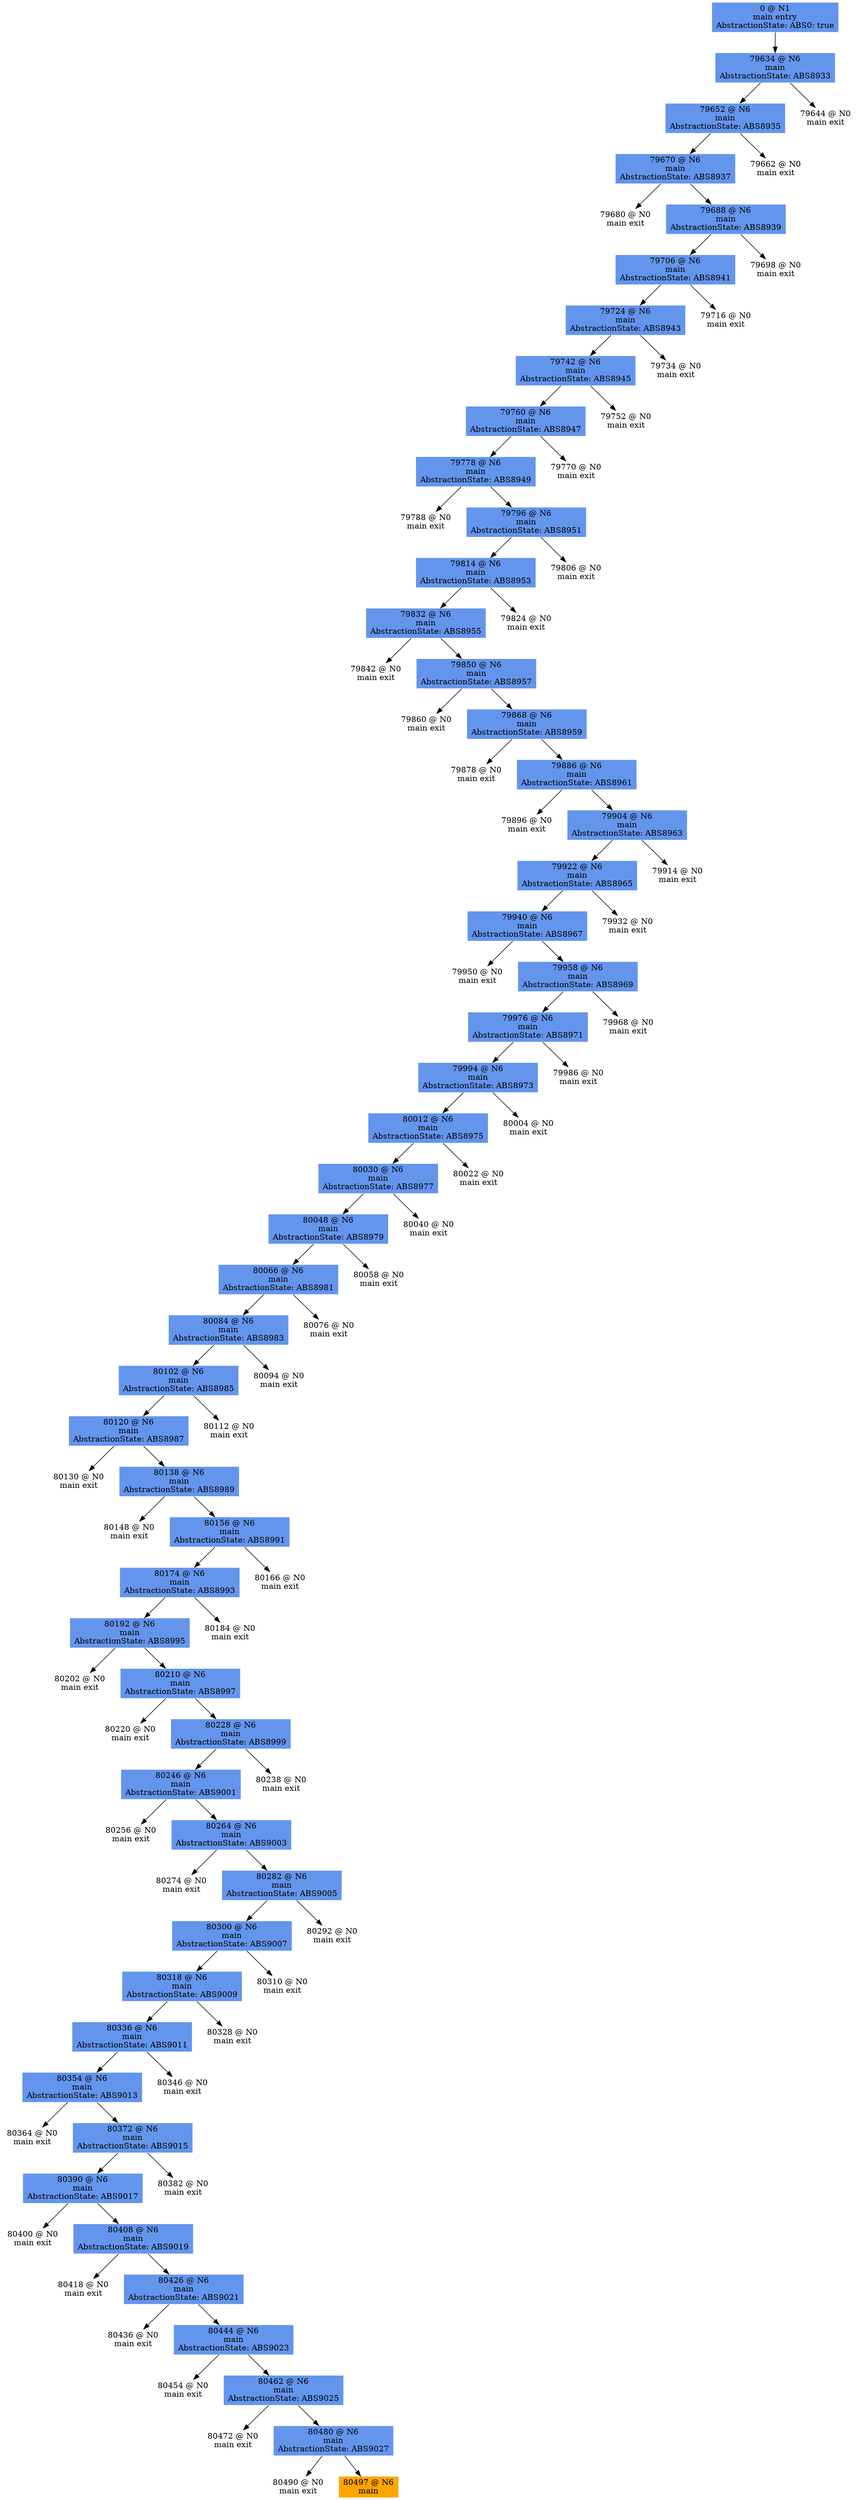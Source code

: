 digraph ARG {
node [style="filled" shape="box" color="white"]
0 [fillcolor="cornflowerblue" label="0 @ N1\nmain entry\nAbstractionState: ABS0: true\n" id="0"]
79634 [fillcolor="cornflowerblue" label="79634 @ N6\nmain\nAbstractionState: ABS8933\n" id="79634"]
79652 [fillcolor="cornflowerblue" label="79652 @ N6\nmain\nAbstractionState: ABS8935\n" id="79652"]
79670 [fillcolor="cornflowerblue" label="79670 @ N6\nmain\nAbstractionState: ABS8937\n" id="79670"]
79680 [label="79680 @ N0\nmain exit\n" id="79680"]
79688 [fillcolor="cornflowerblue" label="79688 @ N6\nmain\nAbstractionState: ABS8939\n" id="79688"]
79706 [fillcolor="cornflowerblue" label="79706 @ N6\nmain\nAbstractionState: ABS8941\n" id="79706"]
79724 [fillcolor="cornflowerblue" label="79724 @ N6\nmain\nAbstractionState: ABS8943\n" id="79724"]
79742 [fillcolor="cornflowerblue" label="79742 @ N6\nmain\nAbstractionState: ABS8945\n" id="79742"]
79760 [fillcolor="cornflowerblue" label="79760 @ N6\nmain\nAbstractionState: ABS8947\n" id="79760"]
79778 [fillcolor="cornflowerblue" label="79778 @ N6\nmain\nAbstractionState: ABS8949\n" id="79778"]
79788 [label="79788 @ N0\nmain exit\n" id="79788"]
79796 [fillcolor="cornflowerblue" label="79796 @ N6\nmain\nAbstractionState: ABS8951\n" id="79796"]
79814 [fillcolor="cornflowerblue" label="79814 @ N6\nmain\nAbstractionState: ABS8953\n" id="79814"]
79832 [fillcolor="cornflowerblue" label="79832 @ N6\nmain\nAbstractionState: ABS8955\n" id="79832"]
79842 [label="79842 @ N0\nmain exit\n" id="79842"]
79850 [fillcolor="cornflowerblue" label="79850 @ N6\nmain\nAbstractionState: ABS8957\n" id="79850"]
79860 [label="79860 @ N0\nmain exit\n" id="79860"]
79868 [fillcolor="cornflowerblue" label="79868 @ N6\nmain\nAbstractionState: ABS8959\n" id="79868"]
79878 [label="79878 @ N0\nmain exit\n" id="79878"]
79886 [fillcolor="cornflowerblue" label="79886 @ N6\nmain\nAbstractionState: ABS8961\n" id="79886"]
79896 [label="79896 @ N0\nmain exit\n" id="79896"]
79904 [fillcolor="cornflowerblue" label="79904 @ N6\nmain\nAbstractionState: ABS8963\n" id="79904"]
79922 [fillcolor="cornflowerblue" label="79922 @ N6\nmain\nAbstractionState: ABS8965\n" id="79922"]
79940 [fillcolor="cornflowerblue" label="79940 @ N6\nmain\nAbstractionState: ABS8967\n" id="79940"]
79950 [label="79950 @ N0\nmain exit\n" id="79950"]
79958 [fillcolor="cornflowerblue" label="79958 @ N6\nmain\nAbstractionState: ABS8969\n" id="79958"]
79976 [fillcolor="cornflowerblue" label="79976 @ N6\nmain\nAbstractionState: ABS8971\n" id="79976"]
79994 [fillcolor="cornflowerblue" label="79994 @ N6\nmain\nAbstractionState: ABS8973\n" id="79994"]
80012 [fillcolor="cornflowerblue" label="80012 @ N6\nmain\nAbstractionState: ABS8975\n" id="80012"]
80030 [fillcolor="cornflowerblue" label="80030 @ N6\nmain\nAbstractionState: ABS8977\n" id="80030"]
80048 [fillcolor="cornflowerblue" label="80048 @ N6\nmain\nAbstractionState: ABS8979\n" id="80048"]
80066 [fillcolor="cornflowerblue" label="80066 @ N6\nmain\nAbstractionState: ABS8981\n" id="80066"]
80084 [fillcolor="cornflowerblue" label="80084 @ N6\nmain\nAbstractionState: ABS8983\n" id="80084"]
80102 [fillcolor="cornflowerblue" label="80102 @ N6\nmain\nAbstractionState: ABS8985\n" id="80102"]
80120 [fillcolor="cornflowerblue" label="80120 @ N6\nmain\nAbstractionState: ABS8987\n" id="80120"]
80130 [label="80130 @ N0\nmain exit\n" id="80130"]
80138 [fillcolor="cornflowerblue" label="80138 @ N6\nmain\nAbstractionState: ABS8989\n" id="80138"]
80148 [label="80148 @ N0\nmain exit\n" id="80148"]
80156 [fillcolor="cornflowerblue" label="80156 @ N6\nmain\nAbstractionState: ABS8991\n" id="80156"]
80174 [fillcolor="cornflowerblue" label="80174 @ N6\nmain\nAbstractionState: ABS8993\n" id="80174"]
80192 [fillcolor="cornflowerblue" label="80192 @ N6\nmain\nAbstractionState: ABS8995\n" id="80192"]
80202 [label="80202 @ N0\nmain exit\n" id="80202"]
80210 [fillcolor="cornflowerblue" label="80210 @ N6\nmain\nAbstractionState: ABS8997\n" id="80210"]
80220 [label="80220 @ N0\nmain exit\n" id="80220"]
80228 [fillcolor="cornflowerblue" label="80228 @ N6\nmain\nAbstractionState: ABS8999\n" id="80228"]
80246 [fillcolor="cornflowerblue" label="80246 @ N6\nmain\nAbstractionState: ABS9001\n" id="80246"]
80256 [label="80256 @ N0\nmain exit\n" id="80256"]
80264 [fillcolor="cornflowerblue" label="80264 @ N6\nmain\nAbstractionState: ABS9003\n" id="80264"]
80274 [label="80274 @ N0\nmain exit\n" id="80274"]
80282 [fillcolor="cornflowerblue" label="80282 @ N6\nmain\nAbstractionState: ABS9005\n" id="80282"]
80300 [fillcolor="cornflowerblue" label="80300 @ N6\nmain\nAbstractionState: ABS9007\n" id="80300"]
80318 [fillcolor="cornflowerblue" label="80318 @ N6\nmain\nAbstractionState: ABS9009\n" id="80318"]
80336 [fillcolor="cornflowerblue" label="80336 @ N6\nmain\nAbstractionState: ABS9011\n" id="80336"]
80354 [fillcolor="cornflowerblue" label="80354 @ N6\nmain\nAbstractionState: ABS9013\n" id="80354"]
80364 [label="80364 @ N0\nmain exit\n" id="80364"]
80372 [fillcolor="cornflowerblue" label="80372 @ N6\nmain\nAbstractionState: ABS9015\n" id="80372"]
80390 [fillcolor="cornflowerblue" label="80390 @ N6\nmain\nAbstractionState: ABS9017\n" id="80390"]
80400 [label="80400 @ N0\nmain exit\n" id="80400"]
80408 [fillcolor="cornflowerblue" label="80408 @ N6\nmain\nAbstractionState: ABS9019\n" id="80408"]
80418 [label="80418 @ N0\nmain exit\n" id="80418"]
80426 [fillcolor="cornflowerblue" label="80426 @ N6\nmain\nAbstractionState: ABS9021\n" id="80426"]
80436 [label="80436 @ N0\nmain exit\n" id="80436"]
80444 [fillcolor="cornflowerblue" label="80444 @ N6\nmain\nAbstractionState: ABS9023\n" id="80444"]
80454 [label="80454 @ N0\nmain exit\n" id="80454"]
80462 [fillcolor="cornflowerblue" label="80462 @ N6\nmain\nAbstractionState: ABS9025\n" id="80462"]
80472 [label="80472 @ N0\nmain exit\n" id="80472"]
80480 [fillcolor="cornflowerblue" label="80480 @ N6\nmain\nAbstractionState: ABS9027\n" id="80480"]
80490 [label="80490 @ N0\nmain exit\n" id="80490"]
80497 [fillcolor="orange" label="80497 @ N6\nmain\n" id="80497"]
80382 [label="80382 @ N0\nmain exit\n" id="80382"]
80346 [label="80346 @ N0\nmain exit\n" id="80346"]
80328 [label="80328 @ N0\nmain exit\n" id="80328"]
80310 [label="80310 @ N0\nmain exit\n" id="80310"]
80292 [label="80292 @ N0\nmain exit\n" id="80292"]
80238 [label="80238 @ N0\nmain exit\n" id="80238"]
80184 [label="80184 @ N0\nmain exit\n" id="80184"]
80166 [label="80166 @ N0\nmain exit\n" id="80166"]
80112 [label="80112 @ N0\nmain exit\n" id="80112"]
80094 [label="80094 @ N0\nmain exit\n" id="80094"]
80076 [label="80076 @ N0\nmain exit\n" id="80076"]
80058 [label="80058 @ N0\nmain exit\n" id="80058"]
80040 [label="80040 @ N0\nmain exit\n" id="80040"]
80022 [label="80022 @ N0\nmain exit\n" id="80022"]
80004 [label="80004 @ N0\nmain exit\n" id="80004"]
79986 [label="79986 @ N0\nmain exit\n" id="79986"]
79968 [label="79968 @ N0\nmain exit\n" id="79968"]
79932 [label="79932 @ N0\nmain exit\n" id="79932"]
79914 [label="79914 @ N0\nmain exit\n" id="79914"]
79824 [label="79824 @ N0\nmain exit\n" id="79824"]
79806 [label="79806 @ N0\nmain exit\n" id="79806"]
79770 [label="79770 @ N0\nmain exit\n" id="79770"]
79752 [label="79752 @ N0\nmain exit\n" id="79752"]
79734 [label="79734 @ N0\nmain exit\n" id="79734"]
79716 [label="79716 @ N0\nmain exit\n" id="79716"]
79698 [label="79698 @ N0\nmain exit\n" id="79698"]
79662 [label="79662 @ N0\nmain exit\n" id="79662"]
79644 [label="79644 @ N0\nmain exit\n" id="79644"]
0 -> 79634 []
79634 -> 79644 []
79634 -> 79652 []
79652 -> 79662 []
79652 -> 79670 []
79670 -> 79688 []
79670 -> 79680 []
79688 -> 79698 []
79688 -> 79706 []
79706 -> 79716 []
79706 -> 79724 []
79724 -> 79734 []
79724 -> 79742 []
79742 -> 79752 []
79742 -> 79760 []
79760 -> 79770 []
79760 -> 79778 []
79778 -> 79796 []
79778 -> 79788 []
79796 -> 79806 []
79796 -> 79814 []
79814 -> 79824 []
79814 -> 79832 []
79832 -> 79850 []
79832 -> 79842 []
79850 -> 79868 []
79850 -> 79860 []
79868 -> 79886 []
79868 -> 79878 []
79886 -> 79904 []
79886 -> 79896 []
79904 -> 79914 []
79904 -> 79922 []
79922 -> 79932 []
79922 -> 79940 []
79940 -> 79958 []
79940 -> 79950 []
79958 -> 79968 []
79958 -> 79976 []
79976 -> 79986 []
79976 -> 79994 []
79994 -> 80004 []
79994 -> 80012 []
80012 -> 80022 []
80012 -> 80030 []
80030 -> 80040 []
80030 -> 80048 []
80048 -> 80058 []
80048 -> 80066 []
80066 -> 80076 []
80066 -> 80084 []
80084 -> 80094 []
80084 -> 80102 []
80102 -> 80112 []
80102 -> 80120 []
80120 -> 80138 []
80120 -> 80130 []
80138 -> 80156 []
80138 -> 80148 []
80156 -> 80166 []
80156 -> 80174 []
80174 -> 80184 []
80174 -> 80192 []
80192 -> 80210 []
80192 -> 80202 []
80210 -> 80228 []
80210 -> 80220 []
80228 -> 80238 []
80228 -> 80246 []
80246 -> 80264 []
80246 -> 80256 []
80264 -> 80282 []
80264 -> 80274 []
80282 -> 80292 []
80282 -> 80300 []
80300 -> 80310 []
80300 -> 80318 []
80318 -> 80328 []
80318 -> 80336 []
80336 -> 80346 []
80336 -> 80354 []
80354 -> 80372 []
80354 -> 80364 []
80372 -> 80382 []
80372 -> 80390 []
80390 -> 80408 []
80390 -> 80400 []
80408 -> 80426 []
80408 -> 80418 []
80426 -> 80444 []
80426 -> 80436 []
80444 -> 80462 []
80444 -> 80454 []
80462 -> 80480 []
80462 -> 80472 []
80480 -> 80497 []
80480 -> 80490 []
}
